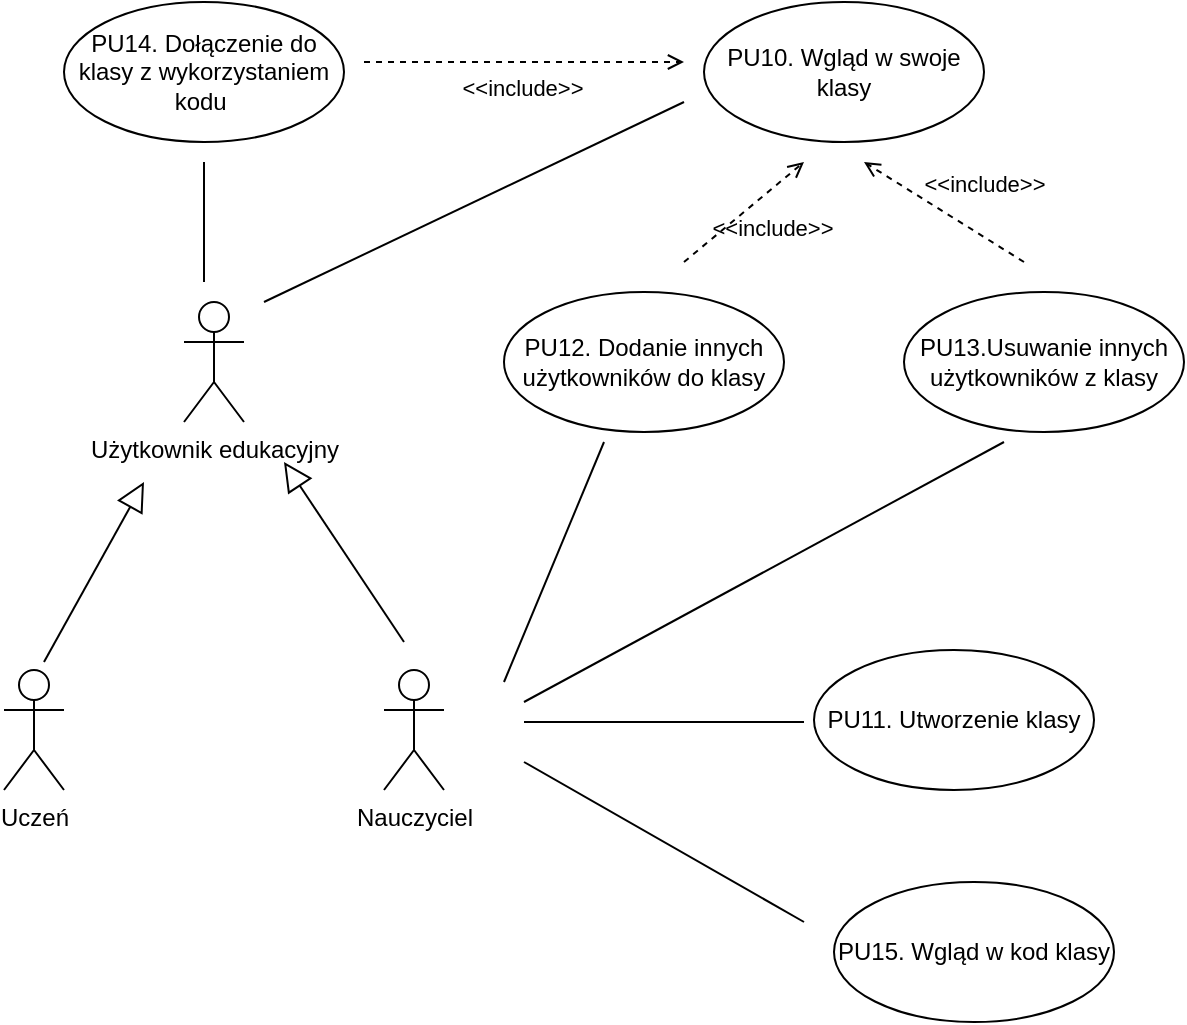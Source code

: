 <mxfile version="24.8.6">
  <diagram name="Strona-1" id="Scgg916_XBtNbLoqnLQ0">
    <mxGraphModel dx="1674" dy="746" grid="1" gridSize="10" guides="1" tooltips="1" connect="1" arrows="1" fold="1" page="1" pageScale="1" pageWidth="1169" pageHeight="827" math="0" shadow="0">
      <root>
        <mxCell id="0" />
        <mxCell id="1" parent="0" />
        <mxCell id="Vpx7Sv_BWOCrT1ZjL_7J-3" value="Nauczyciel" style="shape=umlActor;html=1;verticalLabelPosition=bottom;verticalAlign=top;align=center;" parent="1" vertex="1">
          <mxGeometry x="300" y="384" width="30" height="60" as="geometry" />
        </mxCell>
        <mxCell id="Vpx7Sv_BWOCrT1ZjL_7J-4" value="Użytkownik edukacyjny" style="shape=umlActor;html=1;verticalLabelPosition=bottom;verticalAlign=top;align=center;" parent="1" vertex="1">
          <mxGeometry x="200" y="200" width="30" height="60" as="geometry" />
        </mxCell>
        <mxCell id="Vpx7Sv_BWOCrT1ZjL_7J-7" value="" style="edgeStyle=none;html=1;endArrow=block;endFill=0;endSize=12;verticalAlign=bottom;rounded=0;" parent="1" edge="1">
          <mxGeometry width="160" relative="1" as="geometry">
            <mxPoint x="310" y="370" as="sourcePoint" />
            <mxPoint x="250" y="280" as="targetPoint" />
          </mxGeometry>
        </mxCell>
        <mxCell id="Vpx7Sv_BWOCrT1ZjL_7J-8" value="" style="edgeStyle=none;html=1;endArrow=none;verticalAlign=bottom;rounded=0;" parent="1" edge="1">
          <mxGeometry width="160" relative="1" as="geometry">
            <mxPoint x="240" y="200" as="sourcePoint" />
            <mxPoint x="450" y="100" as="targetPoint" />
          </mxGeometry>
        </mxCell>
        <mxCell id="Vpx7Sv_BWOCrT1ZjL_7J-10" value="" style="edgeStyle=none;html=1;endArrow=none;verticalAlign=bottom;rounded=0;" parent="1" edge="1">
          <mxGeometry width="160" relative="1" as="geometry">
            <mxPoint x="360" y="390" as="sourcePoint" />
            <mxPoint x="410" y="270" as="targetPoint" />
          </mxGeometry>
        </mxCell>
        <mxCell id="Vpx7Sv_BWOCrT1ZjL_7J-11" value="PU12. Dodanie innych użytkowników do klasy" style="ellipse;whiteSpace=wrap;html=1;" parent="1" vertex="1">
          <mxGeometry x="360" y="195" width="140" height="70" as="geometry" />
        </mxCell>
        <mxCell id="Vpx7Sv_BWOCrT1ZjL_7J-13" value="PU10. Wgląd w swoje klasy" style="ellipse;whiteSpace=wrap;html=1;" parent="1" vertex="1">
          <mxGeometry x="460" y="50" width="140" height="70" as="geometry" />
        </mxCell>
        <mxCell id="Vpx7Sv_BWOCrT1ZjL_7J-18" value="" style="edgeStyle=none;html=1;endArrow=none;verticalAlign=bottom;rounded=0;" parent="1" edge="1">
          <mxGeometry width="160" relative="1" as="geometry">
            <mxPoint x="370" y="410" as="sourcePoint" />
            <mxPoint x="510" y="410" as="targetPoint" />
          </mxGeometry>
        </mxCell>
        <mxCell id="Vpx7Sv_BWOCrT1ZjL_7J-19" value="PU11. Utworzenie klasy" style="ellipse;whiteSpace=wrap;html=1;" parent="1" vertex="1">
          <mxGeometry x="515" y="374" width="140" height="70" as="geometry" />
        </mxCell>
        <mxCell id="Vpx7Sv_BWOCrT1ZjL_7J-20" value="PU14&lt;span style=&quot;background-color: initial;&quot;&gt;. Dołączenie do klasy z wykorzystaniem kodu&amp;nbsp;&lt;/span&gt;" style="ellipse;whiteSpace=wrap;html=1;" parent="1" vertex="1">
          <mxGeometry x="140" y="50" width="140" height="70" as="geometry" />
        </mxCell>
        <mxCell id="7erooQuaVug4p2jluh0y-1" value="Uczeń" style="shape=umlActor;html=1;verticalLabelPosition=bottom;verticalAlign=top;align=center;" vertex="1" parent="1">
          <mxGeometry x="110" y="384" width="30" height="60" as="geometry" />
        </mxCell>
        <mxCell id="7erooQuaVug4p2jluh0y-2" value="" style="edgeStyle=none;html=1;endArrow=block;endFill=0;endSize=12;verticalAlign=bottom;rounded=0;" edge="1" parent="1">
          <mxGeometry width="160" relative="1" as="geometry">
            <mxPoint x="130" y="380" as="sourcePoint" />
            <mxPoint x="180" y="290" as="targetPoint" />
          </mxGeometry>
        </mxCell>
        <mxCell id="7erooQuaVug4p2jluh0y-3" value="&amp;lt;&amp;lt;include&amp;gt;&amp;gt;" style="edgeStyle=none;html=1;endArrow=open;verticalAlign=bottom;dashed=1;labelBackgroundColor=none;rounded=0;" edge="1" parent="1">
          <mxGeometry x="-0.015" y="-22" width="160" relative="1" as="geometry">
            <mxPoint x="450" y="180" as="sourcePoint" />
            <mxPoint x="510" y="130" as="targetPoint" />
            <mxPoint as="offset" />
          </mxGeometry>
        </mxCell>
        <mxCell id="7erooQuaVug4p2jluh0y-4" value="" style="edgeStyle=none;html=1;endArrow=none;verticalAlign=bottom;rounded=0;" edge="1" parent="1">
          <mxGeometry width="160" relative="1" as="geometry">
            <mxPoint x="210" y="190" as="sourcePoint" />
            <mxPoint x="210" y="130" as="targetPoint" />
          </mxGeometry>
        </mxCell>
        <mxCell id="7erooQuaVug4p2jluh0y-5" value="&amp;lt;&amp;lt;include&amp;gt;&amp;gt;" style="edgeStyle=none;html=1;endArrow=open;verticalAlign=bottom;dashed=1;labelBackgroundColor=none;rounded=0;" edge="1" parent="1">
          <mxGeometry x="-0.015" y="-22" width="160" relative="1" as="geometry">
            <mxPoint x="290" y="80" as="sourcePoint" />
            <mxPoint x="450" y="80" as="targetPoint" />
            <mxPoint as="offset" />
          </mxGeometry>
        </mxCell>
        <mxCell id="7erooQuaVug4p2jluh0y-6" value="" style="edgeStyle=none;html=1;endArrow=none;verticalAlign=bottom;rounded=0;" edge="1" parent="1">
          <mxGeometry width="160" relative="1" as="geometry">
            <mxPoint x="370" y="430" as="sourcePoint" />
            <mxPoint x="510" y="510" as="targetPoint" />
          </mxGeometry>
        </mxCell>
        <mxCell id="7erooQuaVug4p2jluh0y-7" value="PU15. Wgląd w kod klasy" style="ellipse;whiteSpace=wrap;html=1;" vertex="1" parent="1">
          <mxGeometry x="525" y="490" width="140" height="70" as="geometry" />
        </mxCell>
        <mxCell id="7erooQuaVug4p2jluh0y-8" value="" style="edgeStyle=none;html=1;endArrow=none;verticalAlign=bottom;rounded=0;" edge="1" parent="1">
          <mxGeometry width="160" relative="1" as="geometry">
            <mxPoint x="370" y="400" as="sourcePoint" />
            <mxPoint x="610" y="270" as="targetPoint" />
          </mxGeometry>
        </mxCell>
        <mxCell id="7erooQuaVug4p2jluh0y-9" value="PU13.Usuwanie innych użytkowników z klasy" style="ellipse;whiteSpace=wrap;html=1;" vertex="1" parent="1">
          <mxGeometry x="560" y="195" width="140" height="70" as="geometry" />
        </mxCell>
        <mxCell id="7erooQuaVug4p2jluh0y-10" value="&amp;lt;&amp;lt;include&amp;gt;&amp;gt;" style="edgeStyle=none;html=1;endArrow=open;verticalAlign=bottom;dashed=1;labelBackgroundColor=none;rounded=0;" edge="1" parent="1">
          <mxGeometry x="-0.303" y="-15" width="160" relative="1" as="geometry">
            <mxPoint x="620" y="180" as="sourcePoint" />
            <mxPoint x="540" y="130" as="targetPoint" />
            <mxPoint as="offset" />
          </mxGeometry>
        </mxCell>
      </root>
    </mxGraphModel>
  </diagram>
</mxfile>
